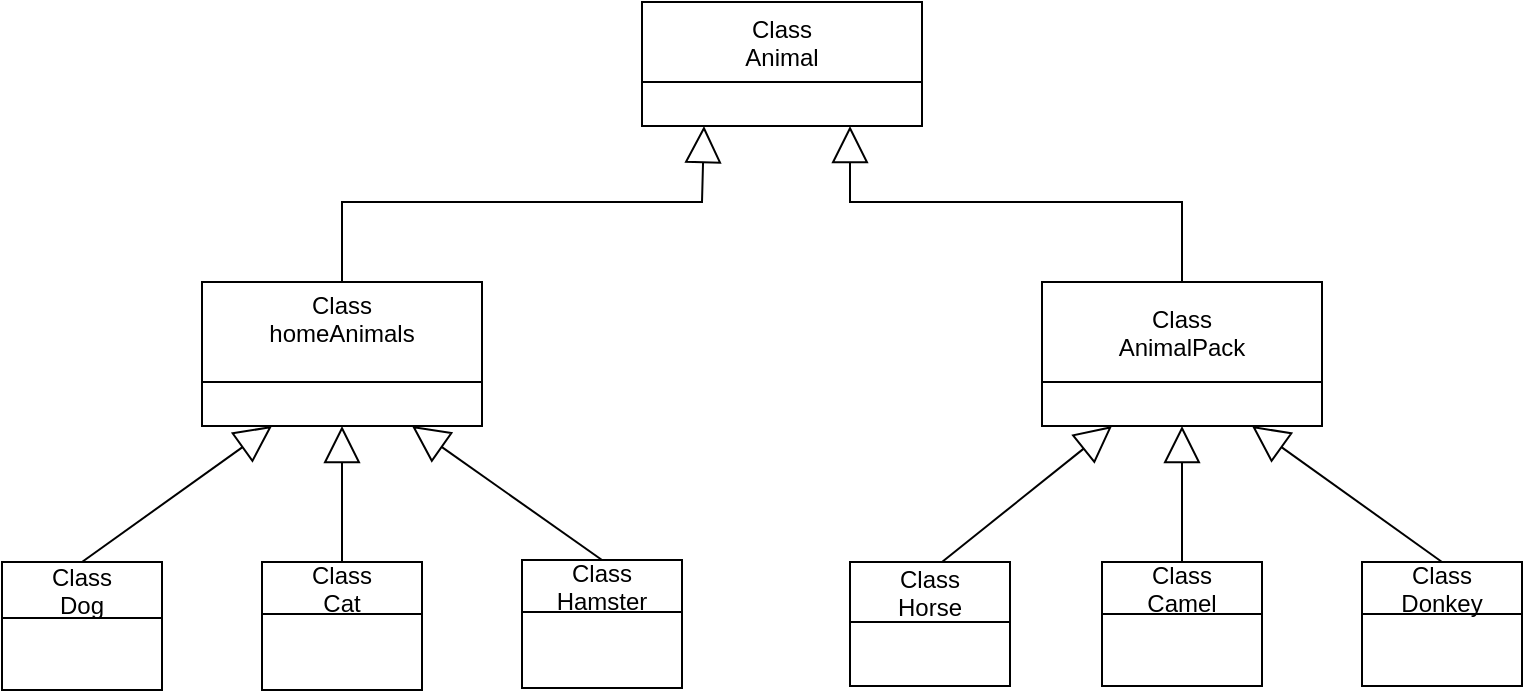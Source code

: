 <mxfile version="21.6.1" type="device">
  <diagram name="Страница 1" id="qI_-Tf4TFIsoeTkCNO6_">
    <mxGraphModel dx="1642" dy="1114" grid="1" gridSize="10" guides="1" tooltips="1" connect="1" arrows="1" fold="1" page="1" pageScale="1" pageWidth="850" pageHeight="1100" math="0" shadow="0">
      <root>
        <mxCell id="0" />
        <mxCell id="1" parent="0" />
        <mxCell id="V4_dzBrhe_Ft4x6RbR1c-1" value="Class &#xa;Animal" style="swimlane;fontStyle=0;childLayout=stackLayout;horizontal=1;startSize=40;fillColor=none;horizontalStack=0;resizeParent=1;resizeParentMax=0;resizeLast=0;collapsible=1;marginBottom=0;movable=0;resizable=0;rotatable=0;deletable=0;editable=0;locked=1;connectable=0;" vertex="1" parent="1">
          <mxGeometry x="310" y="50" width="140" height="62" as="geometry" />
        </mxCell>
        <mxCell id="V4_dzBrhe_Ft4x6RbR1c-2" value="Class &#xa;homeAnimals&#xa;" style="swimlane;fontStyle=0;childLayout=stackLayout;horizontal=1;startSize=50;fillColor=none;horizontalStack=0;resizeParent=1;resizeParentMax=0;resizeLast=0;collapsible=1;marginBottom=0;movable=0;resizable=0;rotatable=0;deletable=0;editable=0;locked=1;connectable=0;" vertex="1" parent="1">
          <mxGeometry x="90" y="190" width="140" height="72" as="geometry" />
        </mxCell>
        <mxCell id="V4_dzBrhe_Ft4x6RbR1c-3" value="Class&#xa;AnimalPack" style="swimlane;fontStyle=0;childLayout=stackLayout;horizontal=1;startSize=50;fillColor=none;horizontalStack=0;resizeParent=1;resizeParentMax=0;resizeLast=0;collapsible=1;marginBottom=0;movable=0;resizable=0;rotatable=0;deletable=0;editable=0;locked=1;connectable=0;" vertex="1" parent="1">
          <mxGeometry x="510" y="190" width="140" height="72" as="geometry" />
        </mxCell>
        <mxCell id="V4_dzBrhe_Ft4x6RbR1c-4" value="" style="endArrow=block;endSize=16;endFill=0;html=1;rounded=0;exitX=0.5;exitY=0;exitDx=0;exitDy=0;" edge="1" parent="1" source="V4_dzBrhe_Ft4x6RbR1c-2">
          <mxGeometry width="160" relative="1" as="geometry">
            <mxPoint x="220" y="188.976" as="sourcePoint" />
            <mxPoint x="341" y="112" as="targetPoint" />
            <Array as="points">
              <mxPoint x="160" y="150" />
              <mxPoint x="340" y="150" />
            </Array>
          </mxGeometry>
        </mxCell>
        <mxCell id="V4_dzBrhe_Ft4x6RbR1c-5" value="" style="endArrow=block;endSize=16;endFill=0;html=1;rounded=0;exitX=0.5;exitY=0;exitDx=0;exitDy=0;" edge="1" parent="1" source="V4_dzBrhe_Ft4x6RbR1c-3">
          <mxGeometry x="-0.105" y="3" width="160" relative="1" as="geometry">
            <mxPoint x="587.98" y="188.4" as="sourcePoint" />
            <mxPoint x="414" y="112" as="targetPoint" />
            <Array as="points">
              <mxPoint x="580" y="150" />
              <mxPoint x="414" y="150" />
            </Array>
            <mxPoint as="offset" />
          </mxGeometry>
        </mxCell>
        <mxCell id="V4_dzBrhe_Ft4x6RbR1c-6" value="Class&#xa; Dog" style="swimlane;fontStyle=0;childLayout=stackLayout;horizontal=1;startSize=28;fillColor=none;horizontalStack=0;resizeParent=1;resizeParentMax=0;resizeLast=0;collapsible=1;marginBottom=0;movable=0;resizable=0;rotatable=0;deletable=0;editable=0;locked=1;connectable=0;" vertex="1" parent="1">
          <mxGeometry x="-10" y="330" width="80" height="64" as="geometry">
            <mxRectangle x="30" y="330" width="70" height="40" as="alternateBounds" />
          </mxGeometry>
        </mxCell>
        <mxCell id="V4_dzBrhe_Ft4x6RbR1c-7" value="Class&#xa; Cat" style="swimlane;fontStyle=0;childLayout=stackLayout;horizontal=1;startSize=26;fillColor=none;horizontalStack=0;resizeParent=1;resizeParentMax=0;resizeLast=0;collapsible=1;marginBottom=0;movable=0;resizable=0;rotatable=0;deletable=0;editable=0;locked=1;connectable=0;" vertex="1" parent="1">
          <mxGeometry x="120" y="330" width="80" height="64" as="geometry">
            <mxRectangle x="120" y="330" width="70" height="40" as="alternateBounds" />
          </mxGeometry>
        </mxCell>
        <mxCell id="V4_dzBrhe_Ft4x6RbR1c-8" value="Class&#xa; Hamster" style="swimlane;fontStyle=0;childLayout=stackLayout;horizontal=1;startSize=26;fillColor=none;horizontalStack=0;resizeParent=1;resizeParentMax=0;resizeLast=0;collapsible=1;marginBottom=0;movable=0;resizable=0;rotatable=0;deletable=0;editable=0;locked=1;connectable=0;" vertex="1" parent="1">
          <mxGeometry x="250" y="329" width="80" height="64" as="geometry">
            <mxRectangle x="220" y="330" width="90" height="40" as="alternateBounds" />
          </mxGeometry>
        </mxCell>
        <mxCell id="V4_dzBrhe_Ft4x6RbR1c-9" value="" style="endArrow=block;endSize=16;endFill=0;html=1;rounded=0;movable=1;resizable=1;rotatable=1;deletable=1;editable=1;locked=0;connectable=1;entryX=0.75;entryY=1;entryDx=0;entryDy=0;" edge="1" parent="V4_dzBrhe_Ft4x6RbR1c-8" target="V4_dzBrhe_Ft4x6RbR1c-2">
          <mxGeometry width="160" relative="1" as="geometry">
            <mxPoint x="40" as="sourcePoint" />
            <mxPoint x="-30" y="-29" as="targetPoint" />
          </mxGeometry>
        </mxCell>
        <mxCell id="V4_dzBrhe_Ft4x6RbR1c-10" value="Class&#xa; Camel" style="swimlane;fontStyle=0;childLayout=stackLayout;horizontal=1;startSize=26;fillColor=none;horizontalStack=0;resizeParent=1;resizeParentMax=0;resizeLast=0;collapsible=1;marginBottom=0;movable=0;resizable=0;rotatable=0;deletable=0;editable=0;locked=1;connectable=0;" vertex="1" parent="1">
          <mxGeometry x="540" y="330" width="80" height="62" as="geometry">
            <mxRectangle x="540" y="330" width="80" height="40" as="alternateBounds" />
          </mxGeometry>
        </mxCell>
        <mxCell id="V4_dzBrhe_Ft4x6RbR1c-11" value="Class&#xa; Donkey" style="swimlane;fontStyle=0;childLayout=stackLayout;horizontal=1;startSize=26;fillColor=none;horizontalStack=0;resizeParent=1;resizeParentMax=0;resizeLast=0;collapsible=1;marginBottom=0;movable=0;resizable=0;rotatable=0;deletable=0;editable=0;locked=1;connectable=0;" vertex="1" parent="1">
          <mxGeometry x="670" y="330" width="80" height="62" as="geometry" />
        </mxCell>
        <mxCell id="V4_dzBrhe_Ft4x6RbR1c-12" value="Class&#xa; Horse" style="swimlane;fontStyle=0;childLayout=stackLayout;horizontal=1;startSize=30;fillColor=none;horizontalStack=0;resizeParent=1;resizeParentMax=0;resizeLast=0;collapsible=1;marginBottom=0;movable=0;resizable=0;rotatable=0;deletable=0;editable=0;locked=1;connectable=0;" vertex="1" parent="1">
          <mxGeometry x="414" y="330" width="80" height="62" as="geometry">
            <mxRectangle x="414" y="330" width="70" height="40" as="alternateBounds" />
          </mxGeometry>
        </mxCell>
        <mxCell id="V4_dzBrhe_Ft4x6RbR1c-13" value="" style="endArrow=block;endSize=16;endFill=0;html=1;rounded=0;exitX=0.5;exitY=0;exitDx=0;exitDy=0;entryX=0.25;entryY=1;entryDx=0;entryDy=0;" edge="1" parent="1" source="V4_dzBrhe_Ft4x6RbR1c-6" target="V4_dzBrhe_Ft4x6RbR1c-2">
          <mxGeometry width="160" relative="1" as="geometry">
            <mxPoint x="330" y="360" as="sourcePoint" />
            <mxPoint x="490" y="360" as="targetPoint" />
          </mxGeometry>
        </mxCell>
        <mxCell id="V4_dzBrhe_Ft4x6RbR1c-14" value="" style="endArrow=block;endSize=16;endFill=0;html=1;rounded=0;entryX=0.25;entryY=1;entryDx=0;entryDy=0;" edge="1" parent="1" target="V4_dzBrhe_Ft4x6RbR1c-3">
          <mxGeometry width="160" relative="1" as="geometry">
            <mxPoint x="460" y="330" as="sourcePoint" />
            <mxPoint x="530" y="290" as="targetPoint" />
          </mxGeometry>
        </mxCell>
        <mxCell id="V4_dzBrhe_Ft4x6RbR1c-15" value="" style="endArrow=block;endSize=16;endFill=0;html=1;rounded=0;exitX=0.5;exitY=0;exitDx=0;exitDy=0;entryX=0.5;entryY=1;entryDx=0;entryDy=0;" edge="1" parent="1" source="V4_dzBrhe_Ft4x6RbR1c-7" target="V4_dzBrhe_Ft4x6RbR1c-2">
          <mxGeometry width="160" relative="1" as="geometry">
            <mxPoint x="330" y="360" as="sourcePoint" />
            <mxPoint x="490" y="360" as="targetPoint" />
          </mxGeometry>
        </mxCell>
        <mxCell id="V4_dzBrhe_Ft4x6RbR1c-17" value="" style="endArrow=block;endSize=16;endFill=0;html=1;rounded=0;exitX=0.5;exitY=0;exitDx=0;exitDy=0;entryX=0.5;entryY=1;entryDx=0;entryDy=0;" edge="1" parent="1" source="V4_dzBrhe_Ft4x6RbR1c-10" target="V4_dzBrhe_Ft4x6RbR1c-3">
          <mxGeometry width="160" relative="1" as="geometry">
            <mxPoint x="330" y="360" as="sourcePoint" />
            <mxPoint x="490" y="360" as="targetPoint" />
          </mxGeometry>
        </mxCell>
        <mxCell id="V4_dzBrhe_Ft4x6RbR1c-19" value="" style="endArrow=block;endSize=16;endFill=0;html=1;rounded=0;entryX=0.75;entryY=1;entryDx=0;entryDy=0;" edge="1" parent="1" target="V4_dzBrhe_Ft4x6RbR1c-3">
          <mxGeometry width="160" relative="1" as="geometry">
            <mxPoint x="710" y="330" as="sourcePoint" />
            <mxPoint x="555" y="272" as="targetPoint" />
          </mxGeometry>
        </mxCell>
      </root>
    </mxGraphModel>
  </diagram>
</mxfile>
